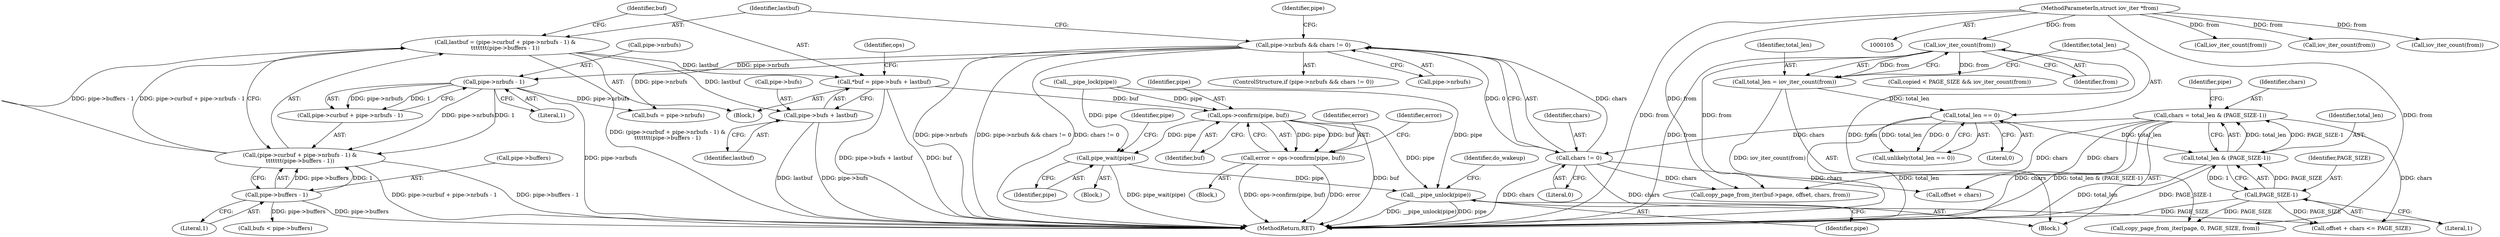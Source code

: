 digraph "0_linux_f0d1bec9d58d4c038d0ac958c9af82be6eb18045_1@integer" {
"1000176" [label="(Call,lastbuf = (pipe->curbuf + pipe->nrbufs - 1) &\n\t\t\t\t\t\t\t(pipe->buffers - 1))"];
"1000178" [label="(Call,(pipe->curbuf + pipe->nrbufs - 1) &\n\t\t\t\t\t\t\t(pipe->buffers - 1))"];
"1000183" [label="(Call,pipe->nrbufs - 1)"];
"1000167" [label="(Call,pipe->nrbufs && chars != 0)"];
"1000171" [label="(Call,chars != 0)"];
"1000159" [label="(Call,chars = total_len & (PAGE_SIZE-1))"];
"1000161" [label="(Call,total_len & (PAGE_SIZE-1))"];
"1000137" [label="(Call,total_len == 0)"];
"1000130" [label="(Call,total_len = iov_iter_count(from))"];
"1000132" [label="(Call,iov_iter_count(from))"];
"1000107" [label="(MethodParameterIn,struct iov_iter *from)"];
"1000163" [label="(Call,PAGE_SIZE-1)"];
"1000188" [label="(Call,pipe->buffers - 1)"];
"1000194" [label="(Call,*buf = pipe->bufs + lastbuf)"];
"1000231" [label="(Call,ops->confirm(pipe, buf))"];
"1000229" [label="(Call,error = ops->confirm(pipe, buf))"];
"1000502" [label="(Call,pipe_wait(pipe))"];
"1000509" [label="(Call,__pipe_unlock(pipe))"];
"1000196" [label="(Call,pipe->bufs + lastbuf)"];
"1000270" [label="(Call,iov_iter_count(from))"];
"1000169" [label="(Identifier,pipe)"];
"1000137" [label="(Call,total_len == 0)"];
"1000166" [label="(ControlStructure,if (pipe->nrbufs && chars != 0))"];
"1000160" [label="(Identifier,chars)"];
"1000232" [label="(Identifier,pipe)"];
"1000184" [label="(Call,pipe->nrbufs)"];
"1000136" [label="(Call,unlikely(total_len == 0))"];
"1000503" [label="(Identifier,pipe)"];
"1000179" [label="(Call,pipe->curbuf + pipe->nrbufs - 1)"];
"1000509" [label="(Call,__pipe_unlock(pipe))"];
"1000167" [label="(Call,pipe->nrbufs && chars != 0)"];
"1000279" [label="(Identifier,pipe)"];
"1000172" [label="(Identifier,chars)"];
"1000227" [label="(Block,)"];
"1000239" [label="(Call,copy_page_from_iter(buf->page, offset, chars, from))"];
"1000274" [label="(Block,)"];
"1000107" [label="(MethodParameterIn,struct iov_iter *from)"];
"1000133" [label="(Identifier,from)"];
"1000165" [label="(Literal,1)"];
"1000174" [label="(Block,)"];
"1000229" [label="(Call,error = ops->confirm(pipe, buf))"];
"1000178" [label="(Call,(pipe->curbuf + pipe->nrbufs - 1) &\n\t\t\t\t\t\t\t(pipe->buffers - 1))"];
"1000161" [label="(Call,total_len & (PAGE_SIZE-1))"];
"1000368" [label="(Call,copied < PAGE_SIZE && iov_iter_count(from))"];
"1000230" [label="(Identifier,error)"];
"1000132" [label="(Call,iov_iter_count(from))"];
"1000510" [label="(Identifier,pipe)"];
"1000177" [label="(Identifier,lastbuf)"];
"1000196" [label="(Call,pipe->bufs + lastbuf)"];
"1000188" [label="(Call,pipe->buffers - 1)"];
"1000189" [label="(Call,pipe->buffers)"];
"1000142" [label="(Call,__pipe_lock(pipe))"];
"1000235" [label="(Identifier,error)"];
"1000187" [label="(Literal,1)"];
"1000131" [label="(Identifier,total_len)"];
"1000195" [label="(Identifier,buf)"];
"1000200" [label="(Identifier,lastbuf)"];
"1000164" [label="(Identifier,PAGE_SIZE)"];
"1000163" [label="(Call,PAGE_SIZE-1)"];
"1000361" [label="(Call,copy_page_from_iter(page, 0, PAGE_SIZE, from))"];
"1000231" [label="(Call,ops->confirm(pipe, buf))"];
"1000159" [label="(Call,chars = total_len & (PAGE_SIZE-1))"];
"1000506" [label="(Identifier,pipe)"];
"1000203" [label="(Identifier,ops)"];
"1000194" [label="(Call,*buf = pipe->bufs + lastbuf)"];
"1000176" [label="(Call,lastbuf = (pipe->curbuf + pipe->nrbufs - 1) &\n\t\t\t\t\t\t\t(pipe->buffers - 1))"];
"1000173" [label="(Literal,0)"];
"1000192" [label="(Literal,1)"];
"1000372" [label="(Call,iov_iter_count(from))"];
"1000512" [label="(Identifier,do_wakeup)"];
"1000108" [label="(Block,)"];
"1000440" [label="(Call,iov_iter_count(from))"];
"1000197" [label="(Call,pipe->bufs)"];
"1000222" [label="(Call,offset + chars <= PAGE_SIZE)"];
"1000139" [label="(Literal,0)"];
"1000168" [label="(Call,pipe->nrbufs)"];
"1000557" [label="(MethodReturn,RET)"];
"1000171" [label="(Call,chars != 0)"];
"1000183" [label="(Call,pipe->nrbufs - 1)"];
"1000223" [label="(Call,offset + chars)"];
"1000162" [label="(Identifier,total_len)"];
"1000138" [label="(Identifier,total_len)"];
"1000502" [label="(Call,pipe_wait(pipe))"];
"1000300" [label="(Call,bufs < pipe->buffers)"];
"1000294" [label="(Call,bufs = pipe->nrbufs)"];
"1000130" [label="(Call,total_len = iov_iter_count(from))"];
"1000233" [label="(Identifier,buf)"];
"1000176" -> "1000174"  [label="AST: "];
"1000176" -> "1000178"  [label="CFG: "];
"1000177" -> "1000176"  [label="AST: "];
"1000178" -> "1000176"  [label="AST: "];
"1000195" -> "1000176"  [label="CFG: "];
"1000176" -> "1000557"  [label="DDG: (pipe->curbuf + pipe->nrbufs - 1) &\n\t\t\t\t\t\t\t(pipe->buffers - 1)"];
"1000178" -> "1000176"  [label="DDG: pipe->curbuf + pipe->nrbufs - 1"];
"1000178" -> "1000176"  [label="DDG: pipe->buffers - 1"];
"1000176" -> "1000194"  [label="DDG: lastbuf"];
"1000176" -> "1000196"  [label="DDG: lastbuf"];
"1000178" -> "1000188"  [label="CFG: "];
"1000179" -> "1000178"  [label="AST: "];
"1000188" -> "1000178"  [label="AST: "];
"1000178" -> "1000557"  [label="DDG: pipe->buffers - 1"];
"1000178" -> "1000557"  [label="DDG: pipe->curbuf + pipe->nrbufs - 1"];
"1000183" -> "1000178"  [label="DDG: pipe->nrbufs"];
"1000183" -> "1000178"  [label="DDG: 1"];
"1000188" -> "1000178"  [label="DDG: pipe->buffers"];
"1000188" -> "1000178"  [label="DDG: 1"];
"1000183" -> "1000179"  [label="AST: "];
"1000183" -> "1000187"  [label="CFG: "];
"1000184" -> "1000183"  [label="AST: "];
"1000187" -> "1000183"  [label="AST: "];
"1000179" -> "1000183"  [label="CFG: "];
"1000183" -> "1000557"  [label="DDG: pipe->nrbufs"];
"1000183" -> "1000179"  [label="DDG: pipe->nrbufs"];
"1000183" -> "1000179"  [label="DDG: 1"];
"1000167" -> "1000183"  [label="DDG: pipe->nrbufs"];
"1000183" -> "1000294"  [label="DDG: pipe->nrbufs"];
"1000167" -> "1000166"  [label="AST: "];
"1000167" -> "1000168"  [label="CFG: "];
"1000167" -> "1000171"  [label="CFG: "];
"1000168" -> "1000167"  [label="AST: "];
"1000171" -> "1000167"  [label="AST: "];
"1000177" -> "1000167"  [label="CFG: "];
"1000279" -> "1000167"  [label="CFG: "];
"1000167" -> "1000557"  [label="DDG: pipe->nrbufs"];
"1000167" -> "1000557"  [label="DDG: pipe->nrbufs && chars != 0"];
"1000167" -> "1000557"  [label="DDG: chars != 0"];
"1000171" -> "1000167"  [label="DDG: chars"];
"1000171" -> "1000167"  [label="DDG: 0"];
"1000167" -> "1000294"  [label="DDG: pipe->nrbufs"];
"1000171" -> "1000173"  [label="CFG: "];
"1000172" -> "1000171"  [label="AST: "];
"1000173" -> "1000171"  [label="AST: "];
"1000171" -> "1000557"  [label="DDG: chars"];
"1000159" -> "1000171"  [label="DDG: chars"];
"1000171" -> "1000222"  [label="DDG: chars"];
"1000171" -> "1000223"  [label="DDG: chars"];
"1000171" -> "1000239"  [label="DDG: chars"];
"1000159" -> "1000108"  [label="AST: "];
"1000159" -> "1000161"  [label="CFG: "];
"1000160" -> "1000159"  [label="AST: "];
"1000161" -> "1000159"  [label="AST: "];
"1000169" -> "1000159"  [label="CFG: "];
"1000159" -> "1000557"  [label="DDG: chars"];
"1000159" -> "1000557"  [label="DDG: total_len & (PAGE_SIZE-1)"];
"1000161" -> "1000159"  [label="DDG: total_len"];
"1000161" -> "1000159"  [label="DDG: PAGE_SIZE-1"];
"1000159" -> "1000222"  [label="DDG: chars"];
"1000159" -> "1000223"  [label="DDG: chars"];
"1000159" -> "1000239"  [label="DDG: chars"];
"1000161" -> "1000163"  [label="CFG: "];
"1000162" -> "1000161"  [label="AST: "];
"1000163" -> "1000161"  [label="AST: "];
"1000161" -> "1000557"  [label="DDG: PAGE_SIZE-1"];
"1000161" -> "1000557"  [label="DDG: total_len"];
"1000137" -> "1000161"  [label="DDG: total_len"];
"1000163" -> "1000161"  [label="DDG: PAGE_SIZE"];
"1000163" -> "1000161"  [label="DDG: 1"];
"1000137" -> "1000136"  [label="AST: "];
"1000137" -> "1000139"  [label="CFG: "];
"1000138" -> "1000137"  [label="AST: "];
"1000139" -> "1000137"  [label="AST: "];
"1000136" -> "1000137"  [label="CFG: "];
"1000137" -> "1000557"  [label="DDG: total_len"];
"1000137" -> "1000136"  [label="DDG: total_len"];
"1000137" -> "1000136"  [label="DDG: 0"];
"1000130" -> "1000137"  [label="DDG: total_len"];
"1000130" -> "1000108"  [label="AST: "];
"1000130" -> "1000132"  [label="CFG: "];
"1000131" -> "1000130"  [label="AST: "];
"1000132" -> "1000130"  [label="AST: "];
"1000138" -> "1000130"  [label="CFG: "];
"1000130" -> "1000557"  [label="DDG: iov_iter_count(from)"];
"1000132" -> "1000130"  [label="DDG: from"];
"1000132" -> "1000133"  [label="CFG: "];
"1000133" -> "1000132"  [label="AST: "];
"1000132" -> "1000557"  [label="DDG: from"];
"1000107" -> "1000132"  [label="DDG: from"];
"1000132" -> "1000239"  [label="DDG: from"];
"1000132" -> "1000361"  [label="DDG: from"];
"1000132" -> "1000368"  [label="DDG: from"];
"1000107" -> "1000105"  [label="AST: "];
"1000107" -> "1000557"  [label="DDG: from"];
"1000107" -> "1000239"  [label="DDG: from"];
"1000107" -> "1000270"  [label="DDG: from"];
"1000107" -> "1000361"  [label="DDG: from"];
"1000107" -> "1000372"  [label="DDG: from"];
"1000107" -> "1000440"  [label="DDG: from"];
"1000163" -> "1000165"  [label="CFG: "];
"1000164" -> "1000163"  [label="AST: "];
"1000165" -> "1000163"  [label="AST: "];
"1000163" -> "1000557"  [label="DDG: PAGE_SIZE"];
"1000163" -> "1000222"  [label="DDG: PAGE_SIZE"];
"1000163" -> "1000361"  [label="DDG: PAGE_SIZE"];
"1000188" -> "1000192"  [label="CFG: "];
"1000189" -> "1000188"  [label="AST: "];
"1000192" -> "1000188"  [label="AST: "];
"1000188" -> "1000557"  [label="DDG: pipe->buffers"];
"1000188" -> "1000300"  [label="DDG: pipe->buffers"];
"1000194" -> "1000174"  [label="AST: "];
"1000194" -> "1000196"  [label="CFG: "];
"1000195" -> "1000194"  [label="AST: "];
"1000196" -> "1000194"  [label="AST: "];
"1000203" -> "1000194"  [label="CFG: "];
"1000194" -> "1000557"  [label="DDG: buf"];
"1000194" -> "1000557"  [label="DDG: pipe->bufs + lastbuf"];
"1000194" -> "1000231"  [label="DDG: buf"];
"1000231" -> "1000229"  [label="AST: "];
"1000231" -> "1000233"  [label="CFG: "];
"1000232" -> "1000231"  [label="AST: "];
"1000233" -> "1000231"  [label="AST: "];
"1000229" -> "1000231"  [label="CFG: "];
"1000231" -> "1000557"  [label="DDG: buf"];
"1000231" -> "1000229"  [label="DDG: pipe"];
"1000231" -> "1000229"  [label="DDG: buf"];
"1000142" -> "1000231"  [label="DDG: pipe"];
"1000231" -> "1000502"  [label="DDG: pipe"];
"1000231" -> "1000509"  [label="DDG: pipe"];
"1000229" -> "1000227"  [label="AST: "];
"1000230" -> "1000229"  [label="AST: "];
"1000235" -> "1000229"  [label="CFG: "];
"1000229" -> "1000557"  [label="DDG: ops->confirm(pipe, buf)"];
"1000229" -> "1000557"  [label="DDG: error"];
"1000502" -> "1000274"  [label="AST: "];
"1000502" -> "1000503"  [label="CFG: "];
"1000503" -> "1000502"  [label="AST: "];
"1000506" -> "1000502"  [label="CFG: "];
"1000502" -> "1000557"  [label="DDG: pipe_wait(pipe)"];
"1000142" -> "1000502"  [label="DDG: pipe"];
"1000502" -> "1000509"  [label="DDG: pipe"];
"1000509" -> "1000108"  [label="AST: "];
"1000509" -> "1000510"  [label="CFG: "];
"1000510" -> "1000509"  [label="AST: "];
"1000512" -> "1000509"  [label="CFG: "];
"1000509" -> "1000557"  [label="DDG: __pipe_unlock(pipe)"];
"1000509" -> "1000557"  [label="DDG: pipe"];
"1000142" -> "1000509"  [label="DDG: pipe"];
"1000196" -> "1000200"  [label="CFG: "];
"1000197" -> "1000196"  [label="AST: "];
"1000200" -> "1000196"  [label="AST: "];
"1000196" -> "1000557"  [label="DDG: lastbuf"];
"1000196" -> "1000557"  [label="DDG: pipe->bufs"];
}
